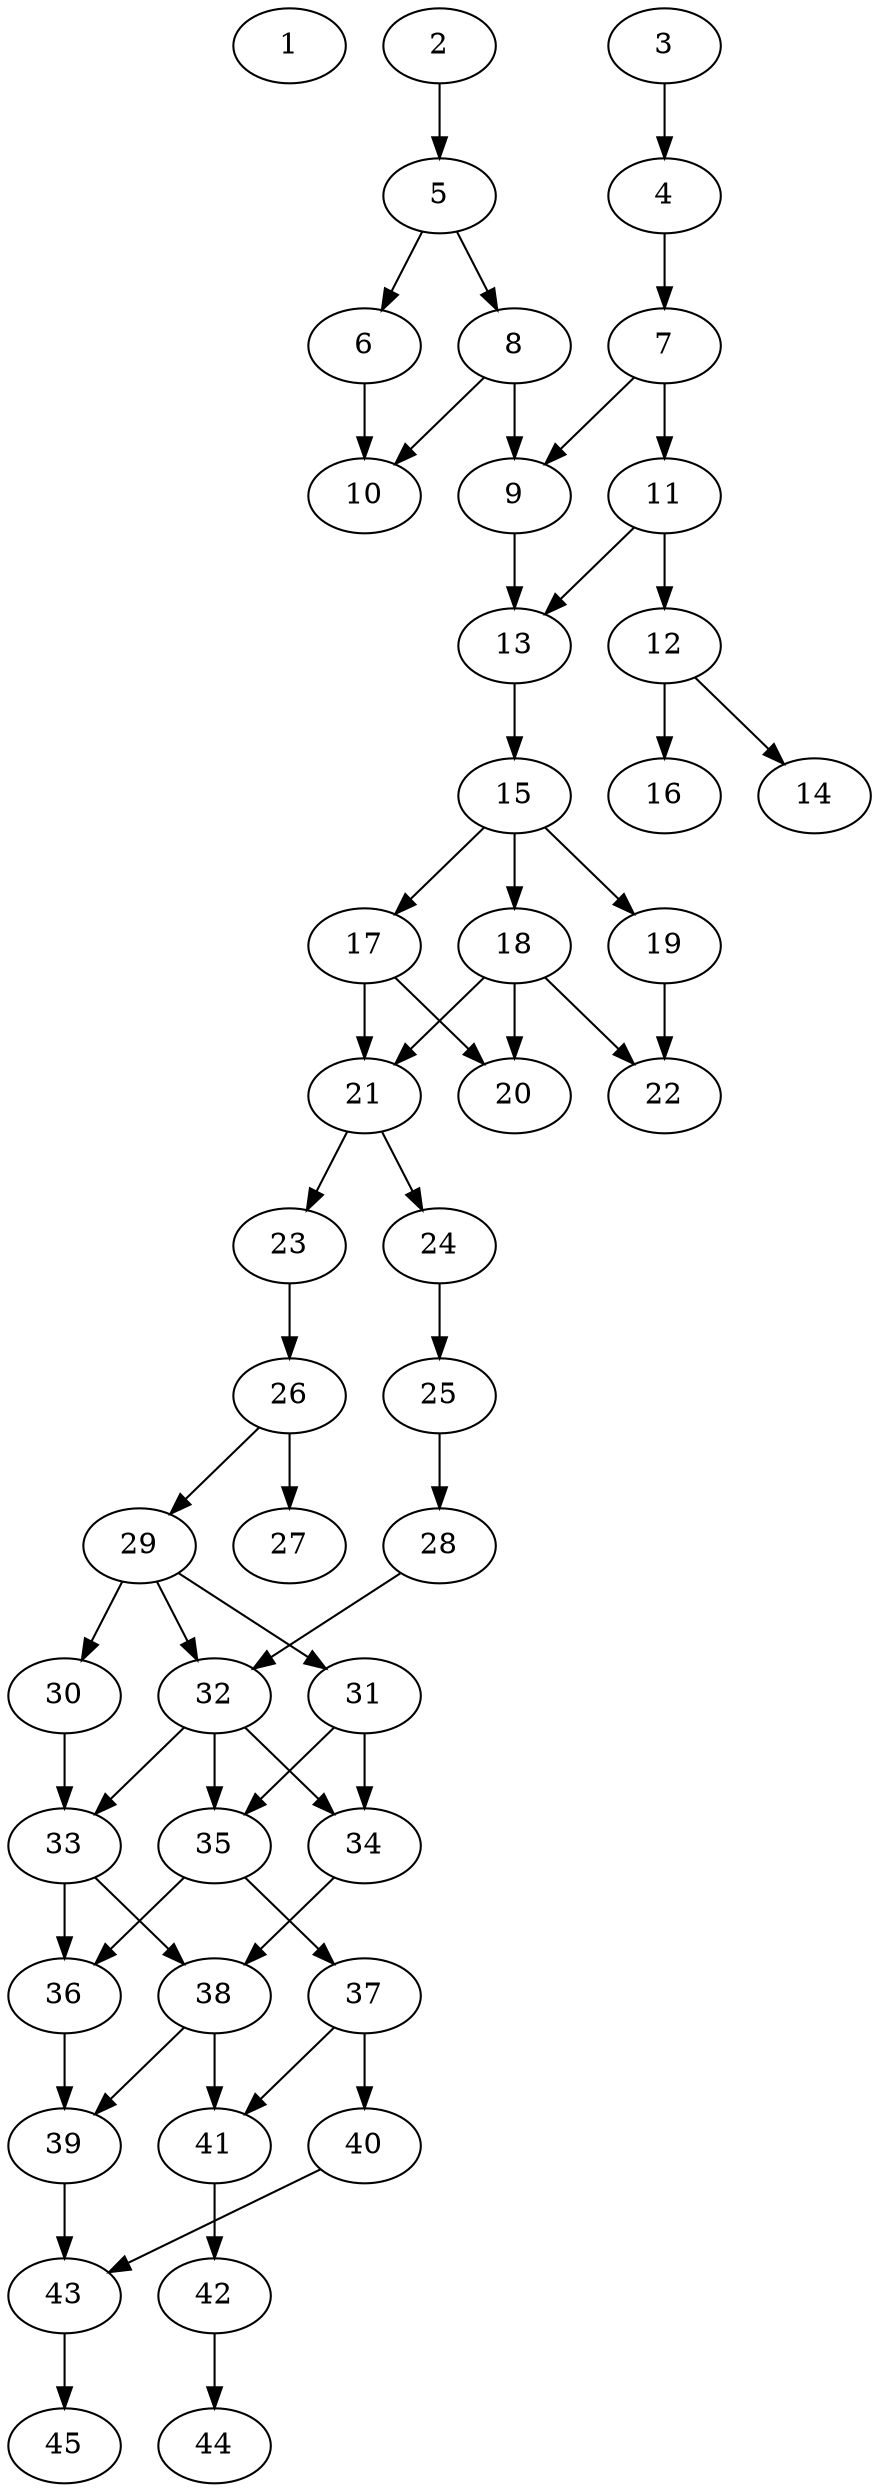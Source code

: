 // DAG automatically generated by daggen at Thu Oct  3 14:07:24 2019
// ./daggen --dot -n 45 --ccr 0.4 --fat 0.3 --regular 0.9 --density 0.5 --mindata 5242880 --maxdata 52428800 
digraph G {
  1 [size="128742400", alpha="0.16", expect_size="51496960"] 
  2 [size="20856320", alpha="0.02", expect_size="8342528"] 
  2 -> 5 [size ="8342528"]
  3 [size="126090240", alpha="0.01", expect_size="50436096"] 
  3 -> 4 [size ="50436096"]
  4 [size="23367680", alpha="0.19", expect_size="9347072"] 
  4 -> 7 [size ="9347072"]
  5 [size="18216960", alpha="0.18", expect_size="7286784"] 
  5 -> 6 [size ="7286784"]
  5 -> 8 [size ="7286784"]
  6 [size="52738560", alpha="0.13", expect_size="21095424"] 
  6 -> 10 [size ="21095424"]
  7 [size="73008640", alpha="0.09", expect_size="29203456"] 
  7 -> 9 [size ="29203456"]
  7 -> 11 [size ="29203456"]
  8 [size="60469760", alpha="0.18", expect_size="24187904"] 
  8 -> 9 [size ="24187904"]
  8 -> 10 [size ="24187904"]
  9 [size="51461120", alpha="0.10", expect_size="20584448"] 
  9 -> 13 [size ="20584448"]
  10 [size="120135680", alpha="0.17", expect_size="48054272"] 
  11 [size="100705280", alpha="0.00", expect_size="40282112"] 
  11 -> 12 [size ="40282112"]
  11 -> 13 [size ="40282112"]
  12 [size="78471680", alpha="0.08", expect_size="31388672"] 
  12 -> 14 [size ="31388672"]
  12 -> 16 [size ="31388672"]
  13 [size="92446720", alpha="0.03", expect_size="36978688"] 
  13 -> 15 [size ="36978688"]
  14 [size="95861760", alpha="0.12", expect_size="38344704"] 
  15 [size="89955840", alpha="0.07", expect_size="35982336"] 
  15 -> 17 [size ="35982336"]
  15 -> 18 [size ="35982336"]
  15 -> 19 [size ="35982336"]
  16 [size="76313600", alpha="0.14", expect_size="30525440"] 
  17 [size="32286720", alpha="0.12", expect_size="12914688"] 
  17 -> 20 [size ="12914688"]
  17 -> 21 [size ="12914688"]
  18 [size="84113920", alpha="0.20", expect_size="33645568"] 
  18 -> 20 [size ="33645568"]
  18 -> 21 [size ="33645568"]
  18 -> 22 [size ="33645568"]
  19 [size="73646080", alpha="0.04", expect_size="29458432"] 
  19 -> 22 [size ="29458432"]
  20 [size="14789120", alpha="0.19", expect_size="5915648"] 
  21 [size="117731840", alpha="0.14", expect_size="47092736"] 
  21 -> 23 [size ="47092736"]
  21 -> 24 [size ="47092736"]
  22 [size="119416320", alpha="0.10", expect_size="47766528"] 
  23 [size="47923200", alpha="0.05", expect_size="19169280"] 
  23 -> 26 [size ="19169280"]
  24 [size="63918080", alpha="0.02", expect_size="25567232"] 
  24 -> 25 [size ="25567232"]
  25 [size="16427520", alpha="0.19", expect_size="6571008"] 
  25 -> 28 [size ="6571008"]
  26 [size="57144320", alpha="0.04", expect_size="22857728"] 
  26 -> 27 [size ="22857728"]
  26 -> 29 [size ="22857728"]
  27 [size="23265280", alpha="0.18", expect_size="9306112"] 
  28 [size="96409600", alpha="0.01", expect_size="38563840"] 
  28 -> 32 [size ="38563840"]
  29 [size="94786560", alpha="0.10", expect_size="37914624"] 
  29 -> 30 [size ="37914624"]
  29 -> 31 [size ="37914624"]
  29 -> 32 [size ="37914624"]
  30 [size="121313280", alpha="0.17", expect_size="48525312"] 
  30 -> 33 [size ="48525312"]
  31 [size="118082560", alpha="0.19", expect_size="47233024"] 
  31 -> 34 [size ="47233024"]
  31 -> 35 [size ="47233024"]
  32 [size="82769920", alpha="0.12", expect_size="33107968"] 
  32 -> 33 [size ="33107968"]
  32 -> 34 [size ="33107968"]
  32 -> 35 [size ="33107968"]
  33 [size="23121920", alpha="0.19", expect_size="9248768"] 
  33 -> 36 [size ="9248768"]
  33 -> 38 [size ="9248768"]
  34 [size="52121600", alpha="0.19", expect_size="20848640"] 
  34 -> 38 [size ="20848640"]
  35 [size="62069760", alpha="0.13", expect_size="24827904"] 
  35 -> 36 [size ="24827904"]
  35 -> 37 [size ="24827904"]
  36 [size="58073600", alpha="0.17", expect_size="23229440"] 
  36 -> 39 [size ="23229440"]
  37 [size="79769600", alpha="0.05", expect_size="31907840"] 
  37 -> 40 [size ="31907840"]
  37 -> 41 [size ="31907840"]
  38 [size="69091840", alpha="0.05", expect_size="27636736"] 
  38 -> 39 [size ="27636736"]
  38 -> 41 [size ="27636736"]
  39 [size="73408000", alpha="0.14", expect_size="29363200"] 
  39 -> 43 [size ="29363200"]
  40 [size="13107200", alpha="0.05", expect_size="5242880"] 
  40 -> 43 [size ="5242880"]
  41 [size="113185280", alpha="0.13", expect_size="45274112"] 
  41 -> 42 [size ="45274112"]
  42 [size="107348480", alpha="0.19", expect_size="42939392"] 
  42 -> 44 [size ="42939392"]
  43 [size="60958720", alpha="0.10", expect_size="24383488"] 
  43 -> 45 [size ="24383488"]
  44 [size="53358080", alpha="0.11", expect_size="21343232"] 
  45 [size="49336320", alpha="0.12", expect_size="19734528"] 
}
